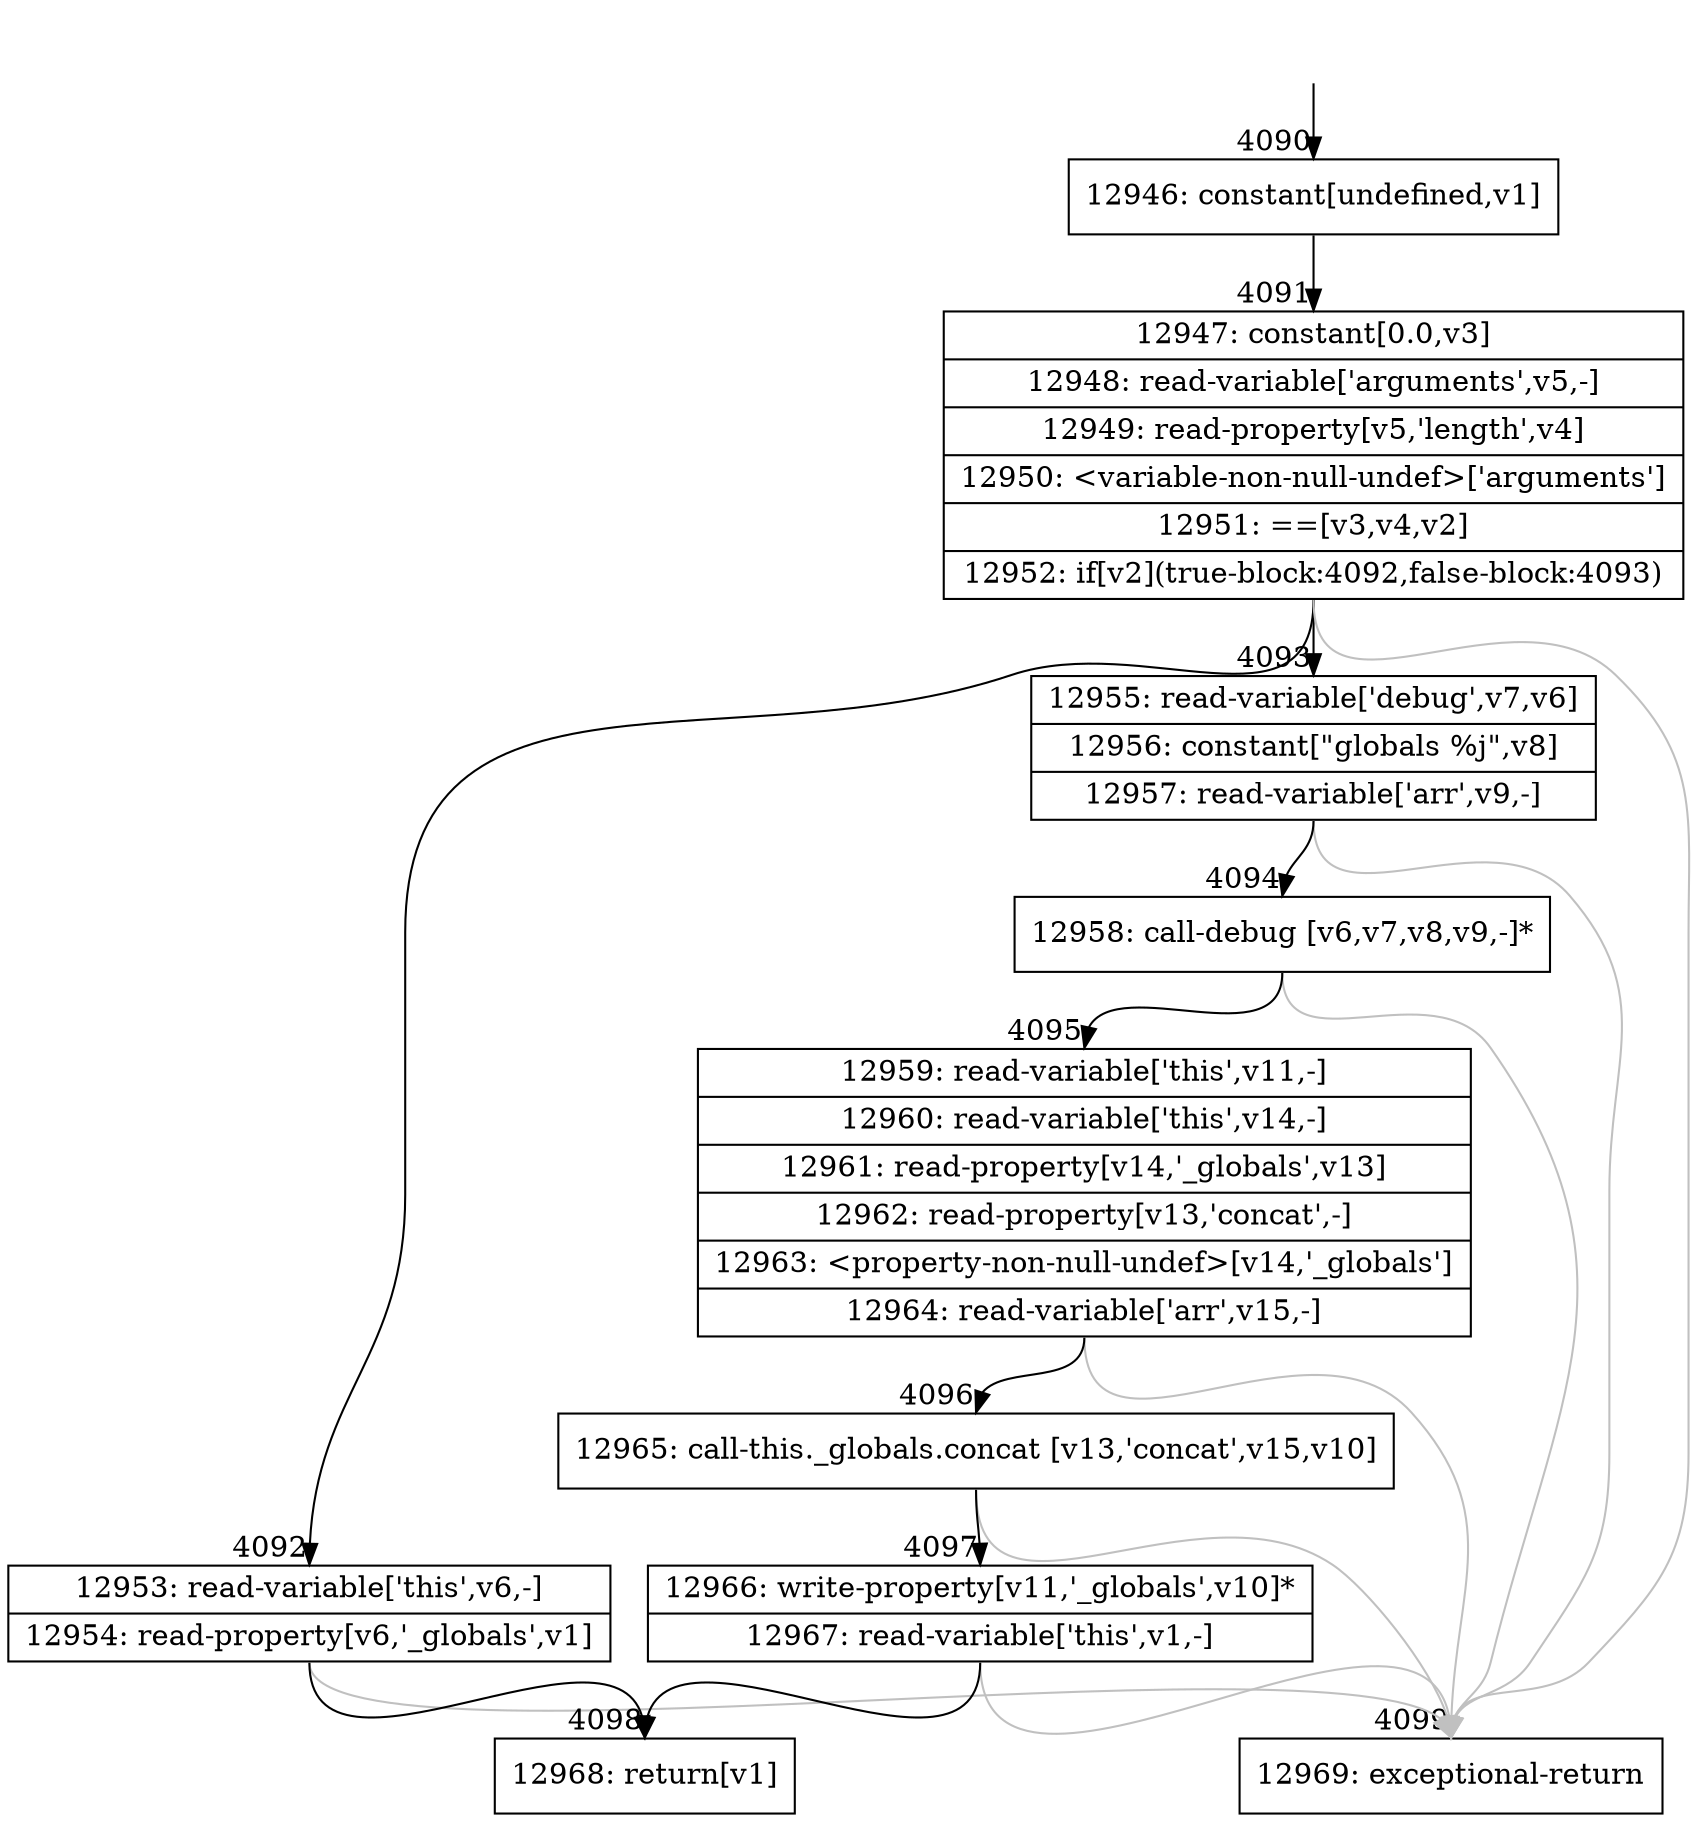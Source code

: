 digraph {
rankdir="TD"
BB_entry369[shape=none,label=""];
BB_entry369 -> BB4090 [tailport=s, headport=n, headlabel="    4090"]
BB4090 [shape=record label="{12946: constant[undefined,v1]}" ] 
BB4090 -> BB4091 [tailport=s, headport=n, headlabel="      4091"]
BB4091 [shape=record label="{12947: constant[0.0,v3]|12948: read-variable['arguments',v5,-]|12949: read-property[v5,'length',v4]|12950: \<variable-non-null-undef\>['arguments']|12951: ==[v3,v4,v2]|12952: if[v2](true-block:4092,false-block:4093)}" ] 
BB4091 -> BB4092 [tailport=s, headport=n, headlabel="      4092"]
BB4091 -> BB4093 [tailport=s, headport=n, headlabel="      4093"]
BB4091 -> BB4099 [tailport=s, headport=n, color=gray, headlabel="      4099"]
BB4092 [shape=record label="{12953: read-variable['this',v6,-]|12954: read-property[v6,'_globals',v1]}" ] 
BB4092 -> BB4098 [tailport=s, headport=n, headlabel="      4098"]
BB4092 -> BB4099 [tailport=s, headport=n, color=gray]
BB4093 [shape=record label="{12955: read-variable['debug',v7,v6]|12956: constant[\"globals %j\",v8]|12957: read-variable['arr',v9,-]}" ] 
BB4093 -> BB4094 [tailport=s, headport=n, headlabel="      4094"]
BB4093 -> BB4099 [tailport=s, headport=n, color=gray]
BB4094 [shape=record label="{12958: call-debug [v6,v7,v8,v9,-]*}" ] 
BB4094 -> BB4095 [tailport=s, headport=n, headlabel="      4095"]
BB4094 -> BB4099 [tailport=s, headport=n, color=gray]
BB4095 [shape=record label="{12959: read-variable['this',v11,-]|12960: read-variable['this',v14,-]|12961: read-property[v14,'_globals',v13]|12962: read-property[v13,'concat',-]|12963: \<property-non-null-undef\>[v14,'_globals']|12964: read-variable['arr',v15,-]}" ] 
BB4095 -> BB4096 [tailport=s, headport=n, headlabel="      4096"]
BB4095 -> BB4099 [tailport=s, headport=n, color=gray]
BB4096 [shape=record label="{12965: call-this._globals.concat [v13,'concat',v15,v10]}" ] 
BB4096 -> BB4097 [tailport=s, headport=n, headlabel="      4097"]
BB4096 -> BB4099 [tailport=s, headport=n, color=gray]
BB4097 [shape=record label="{12966: write-property[v11,'_globals',v10]*|12967: read-variable['this',v1,-]}" ] 
BB4097 -> BB4098 [tailport=s, headport=n]
BB4097 -> BB4099 [tailport=s, headport=n, color=gray]
BB4098 [shape=record label="{12968: return[v1]}" ] 
BB4099 [shape=record label="{12969: exceptional-return}" ] 
//#$~ 4744
}
